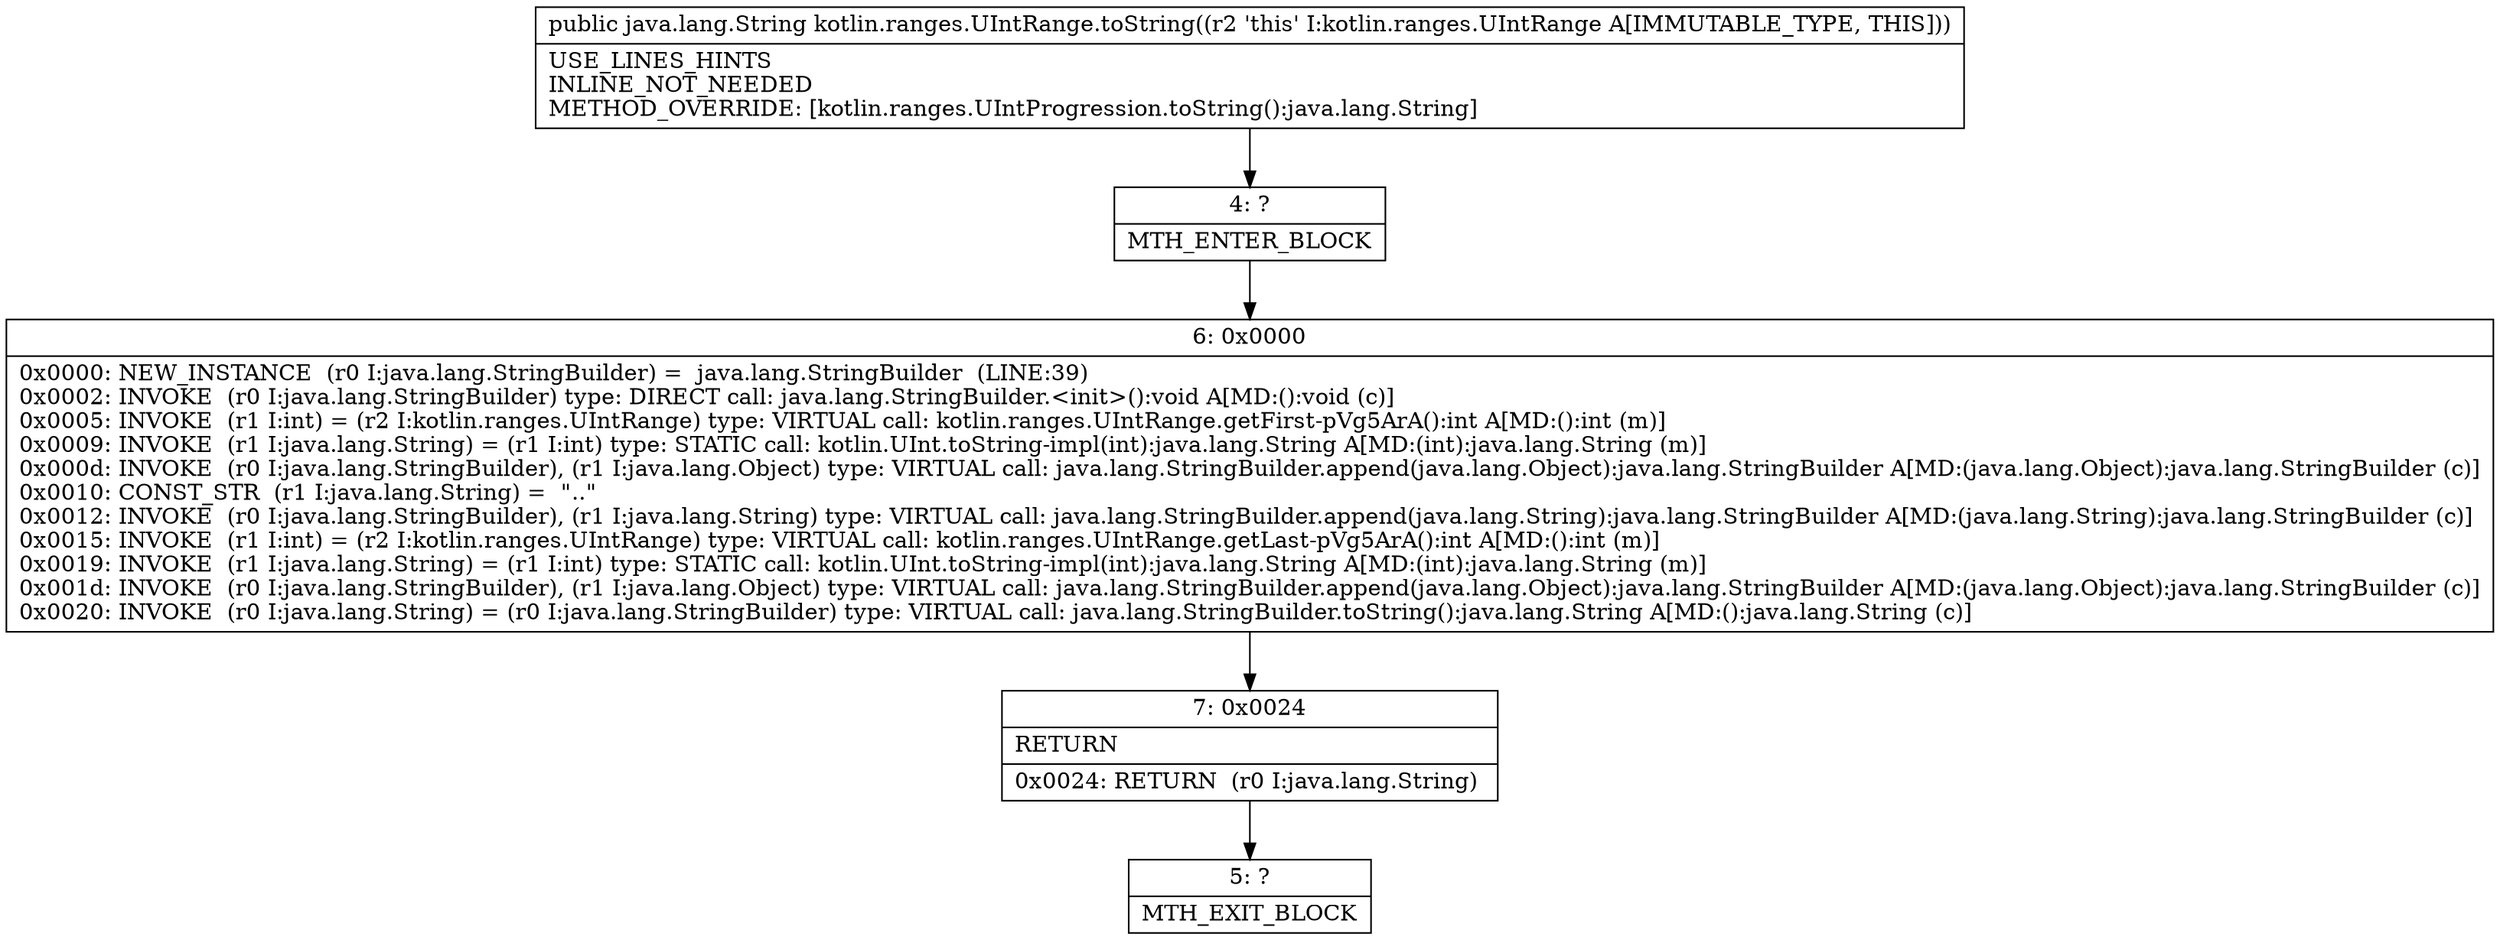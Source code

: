digraph "CFG forkotlin.ranges.UIntRange.toString()Ljava\/lang\/String;" {
Node_4 [shape=record,label="{4\:\ ?|MTH_ENTER_BLOCK\l}"];
Node_6 [shape=record,label="{6\:\ 0x0000|0x0000: NEW_INSTANCE  (r0 I:java.lang.StringBuilder) =  java.lang.StringBuilder  (LINE:39)\l0x0002: INVOKE  (r0 I:java.lang.StringBuilder) type: DIRECT call: java.lang.StringBuilder.\<init\>():void A[MD:():void (c)]\l0x0005: INVOKE  (r1 I:int) = (r2 I:kotlin.ranges.UIntRange) type: VIRTUAL call: kotlin.ranges.UIntRange.getFirst\-pVg5ArA():int A[MD:():int (m)]\l0x0009: INVOKE  (r1 I:java.lang.String) = (r1 I:int) type: STATIC call: kotlin.UInt.toString\-impl(int):java.lang.String A[MD:(int):java.lang.String (m)]\l0x000d: INVOKE  (r0 I:java.lang.StringBuilder), (r1 I:java.lang.Object) type: VIRTUAL call: java.lang.StringBuilder.append(java.lang.Object):java.lang.StringBuilder A[MD:(java.lang.Object):java.lang.StringBuilder (c)]\l0x0010: CONST_STR  (r1 I:java.lang.String) =  \"..\" \l0x0012: INVOKE  (r0 I:java.lang.StringBuilder), (r1 I:java.lang.String) type: VIRTUAL call: java.lang.StringBuilder.append(java.lang.String):java.lang.StringBuilder A[MD:(java.lang.String):java.lang.StringBuilder (c)]\l0x0015: INVOKE  (r1 I:int) = (r2 I:kotlin.ranges.UIntRange) type: VIRTUAL call: kotlin.ranges.UIntRange.getLast\-pVg5ArA():int A[MD:():int (m)]\l0x0019: INVOKE  (r1 I:java.lang.String) = (r1 I:int) type: STATIC call: kotlin.UInt.toString\-impl(int):java.lang.String A[MD:(int):java.lang.String (m)]\l0x001d: INVOKE  (r0 I:java.lang.StringBuilder), (r1 I:java.lang.Object) type: VIRTUAL call: java.lang.StringBuilder.append(java.lang.Object):java.lang.StringBuilder A[MD:(java.lang.Object):java.lang.StringBuilder (c)]\l0x0020: INVOKE  (r0 I:java.lang.String) = (r0 I:java.lang.StringBuilder) type: VIRTUAL call: java.lang.StringBuilder.toString():java.lang.String A[MD:():java.lang.String (c)]\l}"];
Node_7 [shape=record,label="{7\:\ 0x0024|RETURN\l|0x0024: RETURN  (r0 I:java.lang.String) \l}"];
Node_5 [shape=record,label="{5\:\ ?|MTH_EXIT_BLOCK\l}"];
MethodNode[shape=record,label="{public java.lang.String kotlin.ranges.UIntRange.toString((r2 'this' I:kotlin.ranges.UIntRange A[IMMUTABLE_TYPE, THIS]))  | USE_LINES_HINTS\lINLINE_NOT_NEEDED\lMETHOD_OVERRIDE: [kotlin.ranges.UIntProgression.toString():java.lang.String]\l}"];
MethodNode -> Node_4;Node_4 -> Node_6;
Node_6 -> Node_7;
Node_7 -> Node_5;
}

